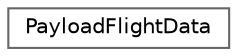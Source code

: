 digraph "Graphical Class Hierarchy"
{
 // LATEX_PDF_SIZE
  bgcolor="transparent";
  edge [fontname=Helvetica,fontsize=10,labelfontname=Helvetica,labelfontsize=10];
  node [fontname=Helvetica,fontsize=10,shape=box,height=0.2,width=0.4];
  rankdir="LR";
  Node0 [label="PayloadFlightData",height=0.2,width=0.4,color="grey40", fillcolor="white", style="filled",URL="$structPayloadFlightData.html",tooltip=" "];
}
